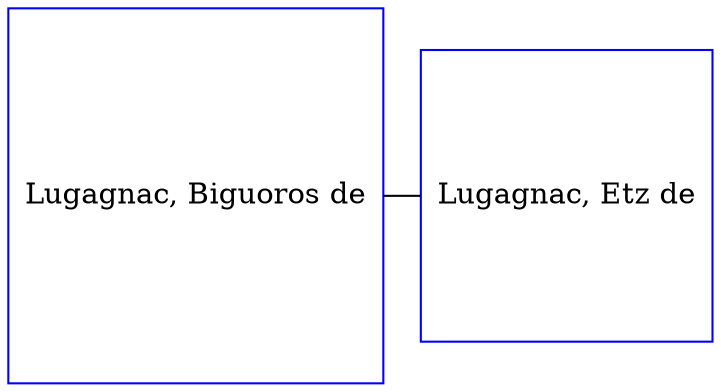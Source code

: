 digraph D {
    edge [dir=none];    node [shape=box];    "016078"   [label="Lugagnac, Biguoros de", shape=box, regular=1, color="blue"] ;
"016079"   [label="Lugagnac, Etz de", shape=box, regular=1, color="blue"] ;
{rank=same; 016078->016079};
}